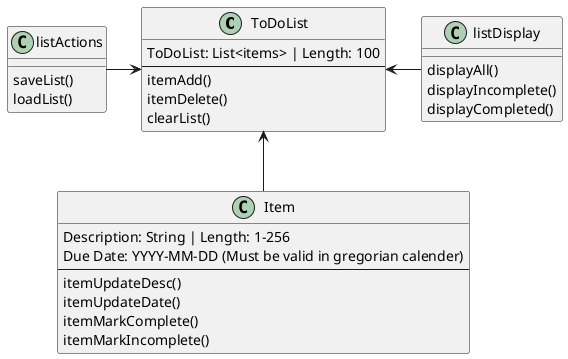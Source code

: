 @startuml
'https://plantuml.com/class-diagram

class ToDoList {
ToDoList: List<items> | Length: 100
----
itemAdd()
itemDelete()
clearList()
}

class Item {
Description: String | Length: 1-256
Due Date: YYYY-MM-DD (Must be valid in gregorian calender)
----
itemUpdateDesc()
itemUpdateDate()
itemMarkComplete()
itemMarkIncomplete()
}

class listDisplay {
displayAll()
displayIncomplete()
displayCompleted()
}

class listActions {
saveList()
loadList()
}

ToDoList <- listDisplay
listActions -> ToDoList
ToDoList <-- Item

@enduml
